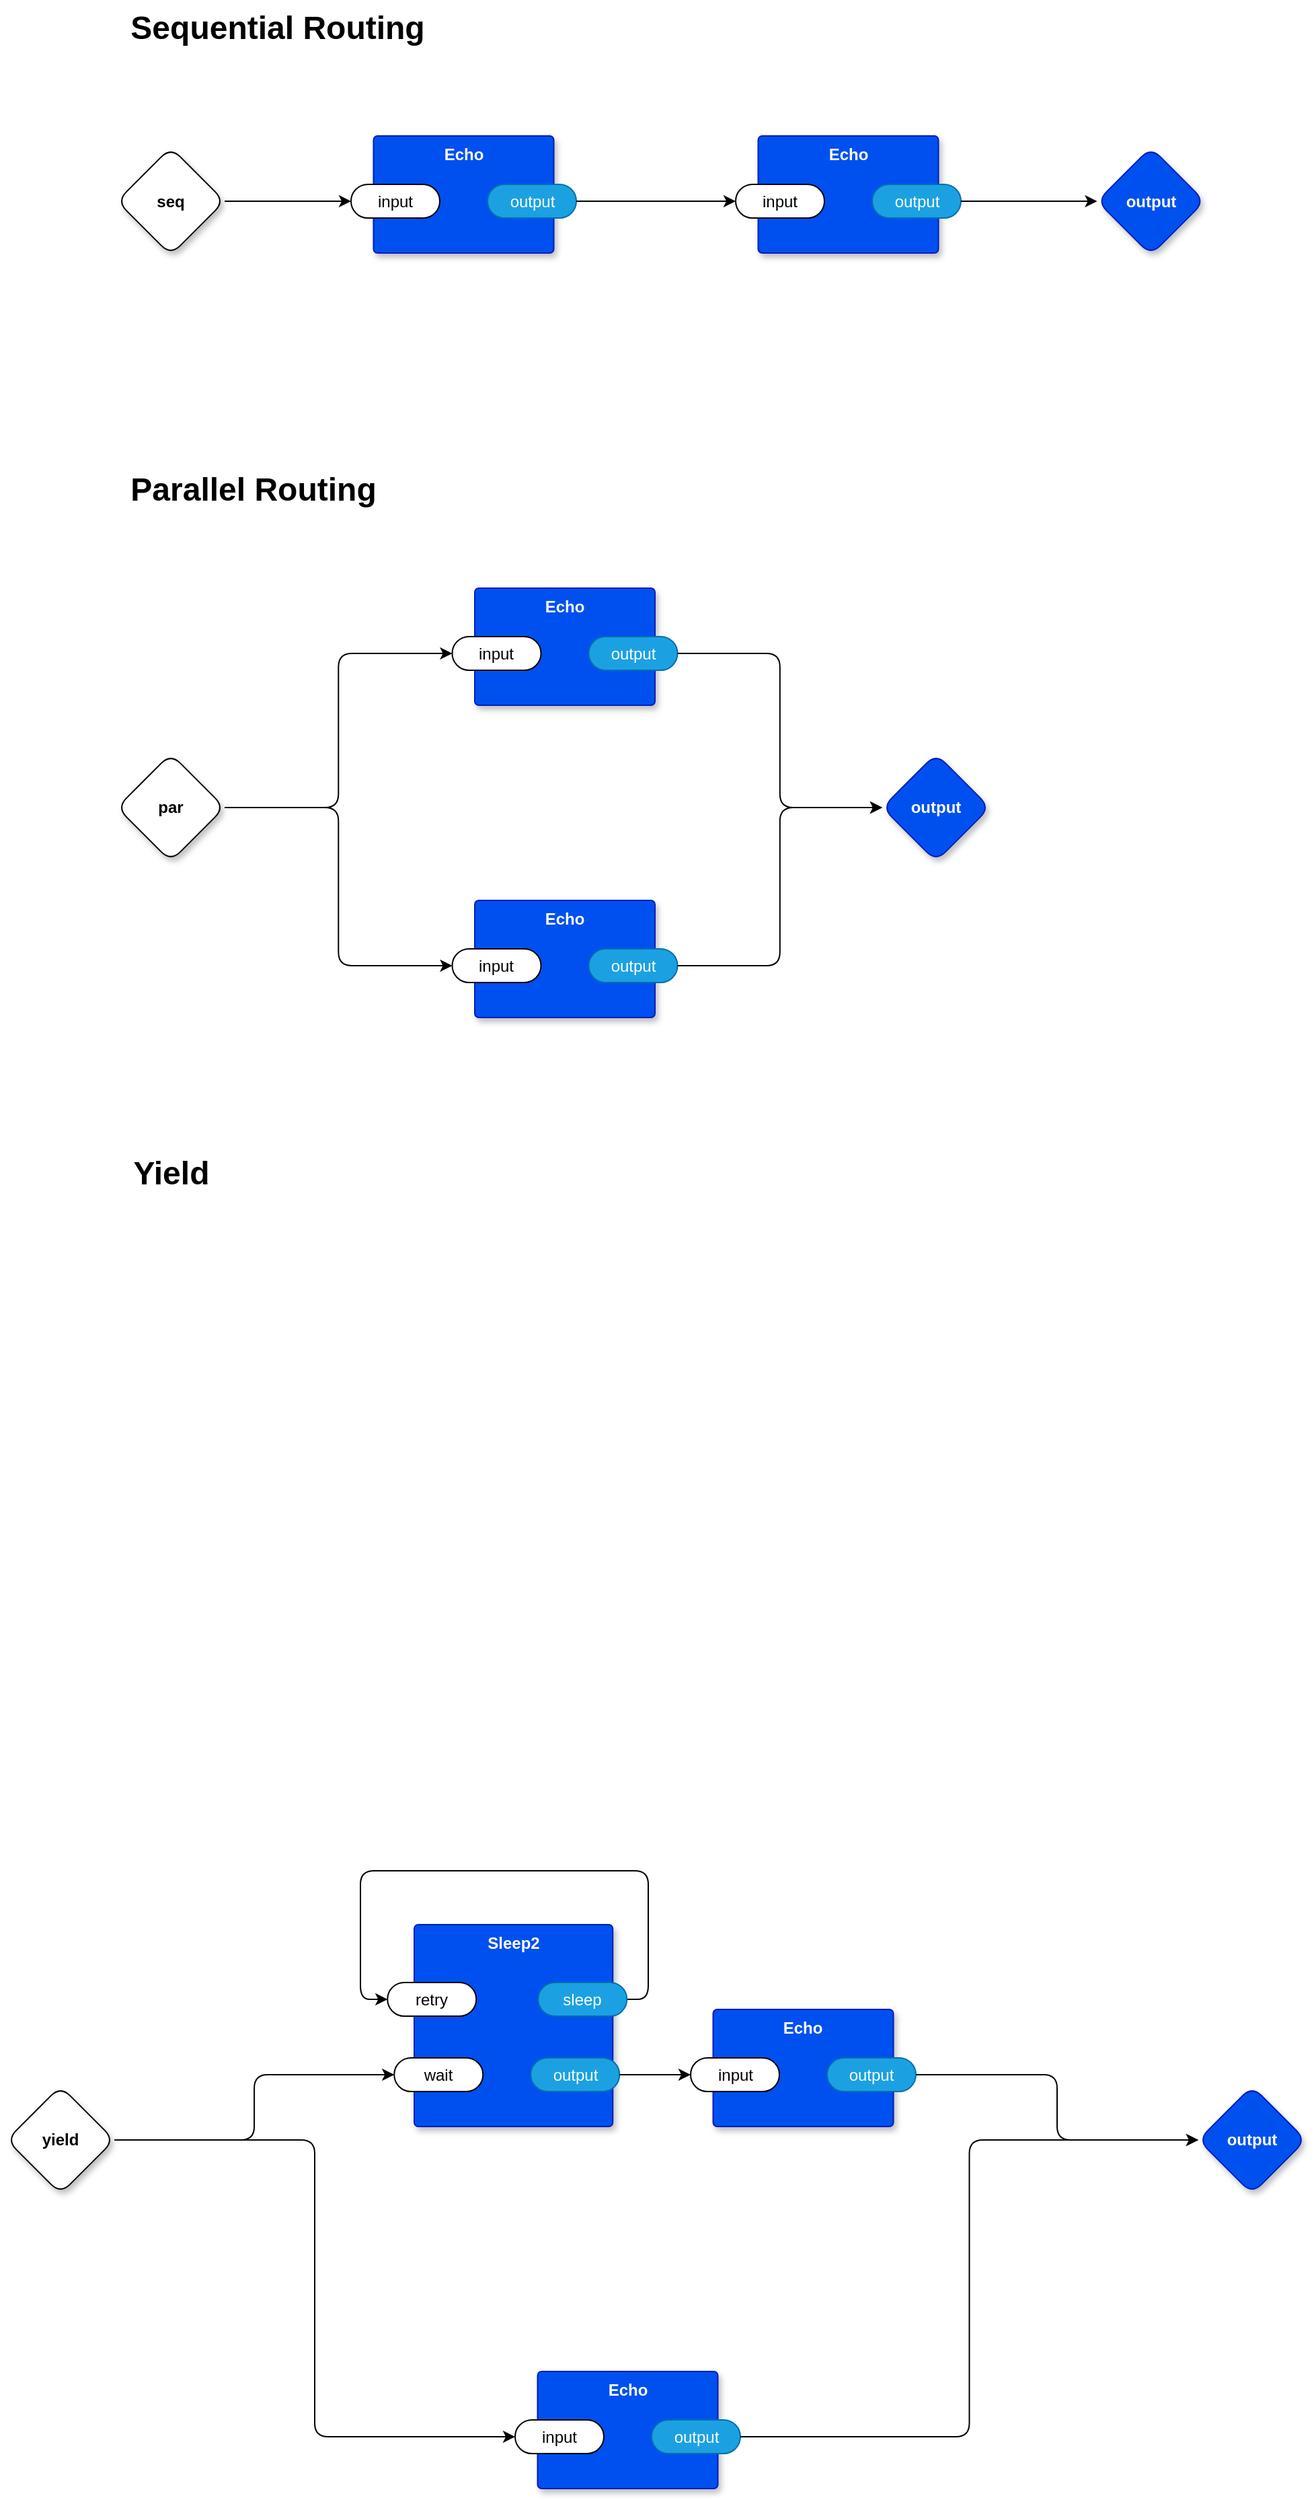 <mxfile compressed="false" version="14.6.13" type="device" pages="2">
  <diagram id="_YE9P0kvLp4320aIOvvw" name="main">
    <mxGraphModel dx="2935" dy="1880" grid="0" gridSize="10" guides="1" tooltips="1" connect="1" arrows="1" fold="1" page="0" pageScale="1" pageWidth="1100" pageHeight="850" math="0" shadow="0">
      <root>
        <mxCell id="0" />
        <mxCell id="1" parent="0" />
        <mxCell id="atA7YJeEPZ3VW8DA5kk3-10" style="edgeStyle=orthogonalEdgeStyle;rounded=1;orthogonalLoop=1;jettySize=auto;html=1;exitX=1;exitY=0.5;exitDx=0;exitDy=0;exitPerimeter=0;entryX=0;entryY=0.5;entryDx=0;entryDy=0;entryPerimeter=0;" parent="1" source="atA7YJeEPZ3VW8DA5kk3-1" target="atA7YJeEPZ3VW8DA5kk3-4" edge="1">
          <mxGeometry relative="1" as="geometry" />
        </mxCell>
        <mxCell id="atA7YJeEPZ3VW8DA5kk3-12" style="edgeStyle=orthogonalEdgeStyle;rounded=1;orthogonalLoop=1;jettySize=auto;html=1;exitX=1;exitY=0.5;exitDx=0;exitDy=0;exitPerimeter=0;entryX=0;entryY=0.5;entryDx=0;entryDy=0;entryPerimeter=0;" parent="1" source="atA7YJeEPZ3VW8DA5kk3-1" target="atA7YJeEPZ3VW8DA5kk3-7" edge="1">
          <mxGeometry relative="1" as="geometry" />
        </mxCell>
        <mxCell id="atA7YJeEPZ3VW8DA5kk3-1" value="par" style="rhombus;whiteSpace=wrap;html=1;rounded=1;fontStyle=1;glass=0;sketch=0;fontSize=12;points=[[0,0.5,0,0,0],[0.5,0,0,0,0],[0.5,1,0,0,0],[1,0.5,0,0,0]];shadow=1;" parent="1" vertex="1">
          <mxGeometry x="-11" y="641" width="80" height="80" as="geometry" />
        </mxCell>
        <mxCell id="atA7YJeEPZ3VW8DA5kk3-2" value="output" style="rhombus;whiteSpace=wrap;html=1;rounded=1;fillColor=#0050ef;fontColor=#ffffff;strokeColor=#001DBC;fontStyle=1;glass=0;sketch=0;fontSize=12;points=[[0,0.5,0,0,0],[0.5,0,0,0,0],[0.5,1,0,0,0],[1,0.5,0,0,0]];shadow=1;" parent="1" vertex="1">
          <mxGeometry x="558" y="641" width="80" height="80" as="geometry" />
        </mxCell>
        <mxCell id="atA7YJeEPZ3VW8DA5kk3-3" value="Echo" style="rounded=1;whiteSpace=wrap;html=1;sketch=0;container=1;recursiveResize=0;verticalAlign=top;arcSize=6;fontStyle=1;autosize=0;points=[];absoluteArcSize=1;shadow=1;strokeColor=#001DBC;fillColor=#0050ef;fontColor=#ffffff;" parent="1" vertex="1">
          <mxGeometry x="255" y="750" width="134" height="87" as="geometry">
            <mxRectangle x="-98" y="-1230" width="99" height="26" as="alternateBounds" />
          </mxGeometry>
        </mxCell>
        <mxCell id="atA7YJeEPZ3VW8DA5kk3-4" value="input" style="rounded=1;whiteSpace=wrap;html=1;sketch=0;points=[[0,0.5,0,0,0],[1,0.5,0,0,0]];arcSize=50;" parent="atA7YJeEPZ3VW8DA5kk3-3" vertex="1">
          <mxGeometry x="-16.75" y="36" width="66" height="25" as="geometry" />
        </mxCell>
        <mxCell id="atA7YJeEPZ3VW8DA5kk3-5" value="output" style="rounded=1;whiteSpace=wrap;html=1;sketch=0;points=[[0,0.5,0,0,0],[1,0.5,0,0,0]];fillColor=#1ba1e2;fontColor=#ffffff;strokeColor=#006EAF;arcSize=50;" parent="atA7YJeEPZ3VW8DA5kk3-3" vertex="1">
          <mxGeometry x="84.75" y="36" width="66" height="25" as="geometry" />
        </mxCell>
        <mxCell id="atA7YJeEPZ3VW8DA5kk3-6" value="Echo" style="rounded=1;whiteSpace=wrap;html=1;sketch=0;container=1;recursiveResize=0;verticalAlign=top;arcSize=6;fontStyle=1;autosize=0;points=[];absoluteArcSize=1;shadow=1;strokeColor=#001DBC;fillColor=#0050ef;fontColor=#ffffff;" parent="1" vertex="1">
          <mxGeometry x="255" y="518" width="134" height="87" as="geometry">
            <mxRectangle x="-98" y="-1230" width="99" height="26" as="alternateBounds" />
          </mxGeometry>
        </mxCell>
        <mxCell id="atA7YJeEPZ3VW8DA5kk3-7" value="input" style="rounded=1;whiteSpace=wrap;html=1;sketch=0;points=[[0,0.5,0,0,0],[1,0.5,0,0,0]];arcSize=50;" parent="atA7YJeEPZ3VW8DA5kk3-6" vertex="1">
          <mxGeometry x="-16.75" y="36" width="66" height="25" as="geometry" />
        </mxCell>
        <mxCell id="atA7YJeEPZ3VW8DA5kk3-8" value="output" style="rounded=1;whiteSpace=wrap;html=1;sketch=0;points=[[0,0.5,0,0,0],[1,0.5,0,0,0]];fillColor=#1ba1e2;fontColor=#ffffff;strokeColor=#006EAF;arcSize=50;" parent="atA7YJeEPZ3VW8DA5kk3-6" vertex="1">
          <mxGeometry x="84.75" y="36" width="66" height="25" as="geometry" />
        </mxCell>
        <mxCell id="atA7YJeEPZ3VW8DA5kk3-11" style="edgeStyle=orthogonalEdgeStyle;rounded=1;orthogonalLoop=1;jettySize=auto;html=1;exitX=1;exitY=0.5;exitDx=0;exitDy=0;exitPerimeter=0;entryX=0;entryY=0.5;entryDx=0;entryDy=0;entryPerimeter=0;" parent="1" source="atA7YJeEPZ3VW8DA5kk3-8" target="atA7YJeEPZ3VW8DA5kk3-2" edge="1">
          <mxGeometry relative="1" as="geometry" />
        </mxCell>
        <mxCell id="atA7YJeEPZ3VW8DA5kk3-13" style="edgeStyle=orthogonalEdgeStyle;rounded=1;orthogonalLoop=1;jettySize=auto;html=1;exitX=1;exitY=0.5;exitDx=0;exitDy=0;exitPerimeter=0;entryX=0;entryY=0.5;entryDx=0;entryDy=0;entryPerimeter=0;" parent="1" source="atA7YJeEPZ3VW8DA5kk3-5" target="atA7YJeEPZ3VW8DA5kk3-2" edge="1">
          <mxGeometry relative="1" as="geometry" />
        </mxCell>
        <mxCell id="atA7YJeEPZ3VW8DA5kk3-15" style="edgeStyle=orthogonalEdgeStyle;rounded=1;orthogonalLoop=1;jettySize=auto;html=1;exitX=1;exitY=0.5;exitDx=0;exitDy=0;exitPerimeter=0;entryX=0;entryY=0.5;entryDx=0;entryDy=0;entryPerimeter=0;" parent="1" source="atA7YJeEPZ3VW8DA5kk3-16" target="atA7YJeEPZ3VW8DA5kk3-22" edge="1">
          <mxGeometry relative="1" as="geometry" />
        </mxCell>
        <mxCell id="atA7YJeEPZ3VW8DA5kk3-16" value="seq" style="rhombus;whiteSpace=wrap;html=1;rounded=1;fontStyle=1;glass=0;sketch=0;fontSize=12;points=[[0,0.5,0,0,0],[0.5,0,0,0,0],[0.5,1,0,0,0],[1,0.5,0,0,0]];shadow=1;" parent="1" vertex="1">
          <mxGeometry x="-11" y="190.5" width="80" height="80" as="geometry" />
        </mxCell>
        <mxCell id="atA7YJeEPZ3VW8DA5kk3-17" value="output" style="rhombus;whiteSpace=wrap;html=1;rounded=1;fillColor=#0050ef;fontColor=#ffffff;strokeColor=#001DBC;fontStyle=1;glass=0;sketch=0;fontSize=12;points=[[0,0.5,0,0,0],[0.5,0,0,0,0],[0.5,1,0,0,0],[1,0.5,0,0,0]];shadow=1;" parent="1" vertex="1">
          <mxGeometry x="717.75" y="190.5" width="80" height="80" as="geometry" />
        </mxCell>
        <mxCell id="atA7YJeEPZ3VW8DA5kk3-18" value="Echo" style="rounded=1;whiteSpace=wrap;html=1;sketch=0;container=1;recursiveResize=0;verticalAlign=top;arcSize=6;fontStyle=1;autosize=0;points=[];absoluteArcSize=1;shadow=1;strokeColor=#001DBC;fillColor=#0050ef;fontColor=#ffffff;" parent="1" vertex="1">
          <mxGeometry x="465.75" y="182" width="134" height="87" as="geometry">
            <mxRectangle x="-98" y="-1230" width="99" height="26" as="alternateBounds" />
          </mxGeometry>
        </mxCell>
        <mxCell id="atA7YJeEPZ3VW8DA5kk3-19" value="input" style="rounded=1;whiteSpace=wrap;html=1;sketch=0;points=[[0,0.5,0,0,0],[1,0.5,0,0,0]];arcSize=50;" parent="atA7YJeEPZ3VW8DA5kk3-18" vertex="1">
          <mxGeometry x="-16.75" y="36" width="66" height="25" as="geometry" />
        </mxCell>
        <mxCell id="atA7YJeEPZ3VW8DA5kk3-20" value="output" style="rounded=1;whiteSpace=wrap;html=1;sketch=0;points=[[0,0.5,0,0,0],[1,0.5,0,0,0]];fillColor=#1ba1e2;fontColor=#ffffff;strokeColor=#006EAF;arcSize=50;" parent="atA7YJeEPZ3VW8DA5kk3-18" vertex="1">
          <mxGeometry x="84.75" y="36" width="66" height="25" as="geometry" />
        </mxCell>
        <mxCell id="atA7YJeEPZ3VW8DA5kk3-21" value="Echo" style="rounded=1;whiteSpace=wrap;html=1;sketch=0;container=1;recursiveResize=0;verticalAlign=top;arcSize=6;fontStyle=1;autosize=0;points=[];absoluteArcSize=1;shadow=1;strokeColor=#001DBC;fillColor=#0050ef;fontColor=#ffffff;" parent="1" vertex="1">
          <mxGeometry x="179.75" y="182" width="134" height="87" as="geometry">
            <mxRectangle x="-98" y="-1230" width="99" height="26" as="alternateBounds" />
          </mxGeometry>
        </mxCell>
        <mxCell id="atA7YJeEPZ3VW8DA5kk3-22" value="input" style="rounded=1;whiteSpace=wrap;html=1;sketch=0;points=[[0,0.5,0,0,0],[1,0.5,0,0,0]];arcSize=50;" parent="atA7YJeEPZ3VW8DA5kk3-21" vertex="1">
          <mxGeometry x="-16.75" y="36" width="66" height="25" as="geometry" />
        </mxCell>
        <mxCell id="atA7YJeEPZ3VW8DA5kk3-23" value="output" style="rounded=1;whiteSpace=wrap;html=1;sketch=0;points=[[0,0.5,0,0,0],[1,0.5,0,0,0]];fillColor=#1ba1e2;fontColor=#ffffff;strokeColor=#006EAF;arcSize=50;" parent="atA7YJeEPZ3VW8DA5kk3-21" vertex="1">
          <mxGeometry x="84.75" y="36" width="66" height="25" as="geometry" />
        </mxCell>
        <mxCell id="atA7YJeEPZ3VW8DA5kk3-25" style="edgeStyle=orthogonalEdgeStyle;rounded=1;orthogonalLoop=1;jettySize=auto;html=1;exitX=1;exitY=0.5;exitDx=0;exitDy=0;exitPerimeter=0;entryX=0;entryY=0.5;entryDx=0;entryDy=0;entryPerimeter=0;" parent="1" source="atA7YJeEPZ3VW8DA5kk3-20" target="atA7YJeEPZ3VW8DA5kk3-17" edge="1">
          <mxGeometry relative="1" as="geometry" />
        </mxCell>
        <mxCell id="atA7YJeEPZ3VW8DA5kk3-26" style="edgeStyle=orthogonalEdgeStyle;rounded=1;orthogonalLoop=1;jettySize=auto;html=1;exitX=1;exitY=0.5;exitDx=0;exitDy=0;exitPerimeter=0;entryX=0;entryY=0.5;entryDx=0;entryDy=0;entryPerimeter=0;" parent="1" source="atA7YJeEPZ3VW8DA5kk3-23" target="atA7YJeEPZ3VW8DA5kk3-19" edge="1">
          <mxGeometry relative="1" as="geometry" />
        </mxCell>
        <mxCell id="atA7YJeEPZ3VW8DA5kk3-27" value="&lt;b&gt;&lt;font style=&quot;font-size: 24px;&quot;&gt;Sequential Routing&lt;/font&gt;&lt;/b&gt;" style="text;html=1;align=center;verticalAlign=middle;resizable=0;points=[];autosize=1;strokeColor=none;fillColor=none;" parent="1" vertex="1">
          <mxGeometry x="-11" y="81" width="237" height="41" as="geometry" />
        </mxCell>
        <mxCell id="atA7YJeEPZ3VW8DA5kk3-28" value="&lt;b&gt;&lt;font style=&quot;font-size: 24px;&quot;&gt;Parallel Routing&lt;/font&gt;&lt;/b&gt;" style="text;html=1;align=center;verticalAlign=middle;resizable=0;points=[];autosize=1;strokeColor=none;fillColor=none;" parent="1" vertex="1">
          <mxGeometry x="-11" y="424" width="201" height="41" as="geometry" />
        </mxCell>
        <mxCell id="AE-n1ilok_k8O4ClZvPr-15" style="edgeStyle=orthogonalEdgeStyle;rounded=1;orthogonalLoop=1;jettySize=auto;html=1;exitX=1;exitY=0.5;exitDx=0;exitDy=0;exitPerimeter=0;entryX=0;entryY=0.5;entryDx=0;entryDy=0;entryPerimeter=0;" parent="1" source="AE-n1ilok_k8O4ClZvPr-1" target="AE-n1ilok_k8O4ClZvPr-10" edge="1">
          <mxGeometry relative="1" as="geometry" />
        </mxCell>
        <mxCell id="ctJn-sWAY_wN_qGrtS14-11" style="edgeStyle=orthogonalEdgeStyle;rounded=1;orthogonalLoop=1;jettySize=auto;html=1;exitX=1;exitY=0.5;exitDx=0;exitDy=0;exitPerimeter=0;" edge="1" parent="1" source="AE-n1ilok_k8O4ClZvPr-1" target="ctJn-sWAY_wN_qGrtS14-2">
          <mxGeometry relative="1" as="geometry" />
        </mxCell>
        <mxCell id="AE-n1ilok_k8O4ClZvPr-1" value="yield" style="rhombus;whiteSpace=wrap;html=1;rounded=1;fontStyle=1;glass=0;sketch=0;fontSize=12;points=[[0,0.5,0,0,0],[0.5,0,0,0,0],[0.5,1,0,0,0],[1,0.5,0,0,0]];shadow=1;" parent="1" vertex="1">
          <mxGeometry x="-93" y="1631" width="80" height="80" as="geometry" />
        </mxCell>
        <mxCell id="AE-n1ilok_k8O4ClZvPr-2" value="output" style="rhombus;whiteSpace=wrap;html=1;rounded=1;fillColor=#0050ef;fontColor=#ffffff;strokeColor=#001DBC;fontStyle=1;glass=0;sketch=0;fontSize=12;points=[[0,0.5,0,0,0],[0.5,0,0,0,0],[0.5,1,0,0,0],[1,0.5,0,0,0]];shadow=1;" parent="1" vertex="1">
          <mxGeometry x="793" y="1631" width="80" height="80" as="geometry" />
        </mxCell>
        <mxCell id="AE-n1ilok_k8O4ClZvPr-9" value="Echo" style="rounded=1;whiteSpace=wrap;html=1;sketch=0;container=1;recursiveResize=0;verticalAlign=top;arcSize=6;fontStyle=1;autosize=0;points=[];absoluteArcSize=1;shadow=1;strokeColor=#001DBC;fillColor=#0050ef;fontColor=#ffffff;" parent="1" vertex="1">
          <mxGeometry x="301.75" y="1843" width="134" height="87" as="geometry">
            <mxRectangle x="-98" y="-1230" width="99" height="26" as="alternateBounds" />
          </mxGeometry>
        </mxCell>
        <mxCell id="AE-n1ilok_k8O4ClZvPr-10" value="input" style="rounded=1;whiteSpace=wrap;html=1;sketch=0;points=[[0,0.5,0,0,0],[1,0.5,0,0,0]];arcSize=50;" parent="AE-n1ilok_k8O4ClZvPr-9" vertex="1">
          <mxGeometry x="-16.75" y="36" width="66" height="25" as="geometry" />
        </mxCell>
        <mxCell id="AE-n1ilok_k8O4ClZvPr-11" value="output" style="rounded=1;whiteSpace=wrap;html=1;sketch=0;points=[[0,0.5,0,0,0],[1,0.5,0,0,0]];fillColor=#1ba1e2;fontColor=#ffffff;strokeColor=#006EAF;arcSize=50;" parent="AE-n1ilok_k8O4ClZvPr-9" vertex="1">
          <mxGeometry x="84.75" y="36" width="66" height="25" as="geometry" />
        </mxCell>
        <mxCell id="AE-n1ilok_k8O4ClZvPr-16" style="edgeStyle=orthogonalEdgeStyle;rounded=1;orthogonalLoop=1;jettySize=auto;html=1;exitX=1;exitY=0.5;exitDx=0;exitDy=0;exitPerimeter=0;entryX=0;entryY=0.5;entryDx=0;entryDy=0;entryPerimeter=0;" parent="1" source="AE-n1ilok_k8O4ClZvPr-11" target="AE-n1ilok_k8O4ClZvPr-2" edge="1">
          <mxGeometry relative="1" as="geometry" />
        </mxCell>
        <mxCell id="AE-n1ilok_k8O4ClZvPr-17" value="&lt;b&gt;&lt;font style=&quot;font-size: 24px;&quot;&gt;Yield&lt;/font&gt;&lt;/b&gt;" style="text;html=1;align=center;verticalAlign=middle;resizable=0;points=[];autosize=1;strokeColor=none;fillColor=none;" parent="1" vertex="1">
          <mxGeometry x="-8" y="932" width="74" height="41" as="geometry" />
        </mxCell>
        <mxCell id="ctJn-sWAY_wN_qGrtS14-1" value="Sleep2" style="rounded=1;whiteSpace=wrap;html=1;sketch=0;container=1;recursiveResize=0;verticalAlign=top;arcSize=6;fontStyle=1;autosize=0;points=[];absoluteArcSize=1;shadow=1;strokeColor=#001DBC;fillColor=#0050ef;fontColor=#ffffff;" vertex="1" parent="1">
          <mxGeometry x="210" y="1511" width="147.62" height="150" as="geometry">
            <mxRectangle x="-98" y="-1230" width="99" height="26" as="alternateBounds" />
          </mxGeometry>
        </mxCell>
        <mxCell id="ctJn-sWAY_wN_qGrtS14-2" value="wait" style="rounded=1;whiteSpace=wrap;html=1;sketch=0;points=[[0,0.5,0,0,0],[1,0.5,0,0,0]];arcSize=50;" vertex="1" parent="ctJn-sWAY_wN_qGrtS14-1">
          <mxGeometry x="-14.88" y="99" width="66" height="25" as="geometry" />
        </mxCell>
        <mxCell id="ctJn-sWAY_wN_qGrtS14-3" value="output" style="rounded=1;whiteSpace=wrap;html=1;sketch=0;points=[[0,0.5,0,0,0],[1,0.5,0,0,0]];fillColor=#1ba1e2;fontColor=#ffffff;strokeColor=#006EAF;arcSize=50;" vertex="1" parent="ctJn-sWAY_wN_qGrtS14-1">
          <mxGeometry x="86.62" y="99" width="66" height="25" as="geometry" />
        </mxCell>
        <mxCell id="ctJn-sWAY_wN_qGrtS14-4" value="retry" style="rounded=1;whiteSpace=wrap;html=1;sketch=0;points=[[0,0.5,0,0,0],[1,0.5,0,0,0]];arcSize=50;" vertex="1" parent="ctJn-sWAY_wN_qGrtS14-1">
          <mxGeometry x="-19.88" y="43" width="66" height="25" as="geometry" />
        </mxCell>
        <mxCell id="ctJn-sWAY_wN_qGrtS14-5" style="edgeStyle=orthogonalEdgeStyle;rounded=1;orthogonalLoop=1;jettySize=auto;html=1;entryX=0;entryY=0.5;entryDx=0;entryDy=0;entryPerimeter=0;" edge="1" parent="ctJn-sWAY_wN_qGrtS14-1" source="ctJn-sWAY_wN_qGrtS14-6" target="ctJn-sWAY_wN_qGrtS14-4">
          <mxGeometry relative="1" as="geometry">
            <Array as="points">
              <mxPoint x="174" y="56" />
              <mxPoint x="174" y="-40" />
              <mxPoint x="-40" y="-40" />
              <mxPoint x="-40" y="56" />
            </Array>
          </mxGeometry>
        </mxCell>
        <mxCell id="ctJn-sWAY_wN_qGrtS14-6" value="sleep" style="rounded=1;whiteSpace=wrap;html=1;sketch=0;points=[[0,0.5,0,0,0],[1,0.5,0,0,0]];fillColor=#1ba1e2;fontColor=#ffffff;strokeColor=#006EAF;arcSize=50;" vertex="1" parent="ctJn-sWAY_wN_qGrtS14-1">
          <mxGeometry x="92.12" y="43" width="66" height="25" as="geometry" />
        </mxCell>
        <mxCell id="ctJn-sWAY_wN_qGrtS14-7" value="Echo" style="rounded=1;whiteSpace=wrap;html=1;sketch=0;container=1;recursiveResize=0;verticalAlign=top;arcSize=6;fontStyle=1;autosize=0;points=[];absoluteArcSize=1;shadow=1;strokeColor=#001DBC;fillColor=#0050ef;fontColor=#ffffff;" vertex="1" parent="1">
          <mxGeometry x="432.25" y="1574" width="134" height="87" as="geometry">
            <mxRectangle x="-98" y="-1230" width="99" height="26" as="alternateBounds" />
          </mxGeometry>
        </mxCell>
        <mxCell id="ctJn-sWAY_wN_qGrtS14-8" value="input" style="rounded=1;whiteSpace=wrap;html=1;sketch=0;points=[[0,0.5,0,0,0],[1,0.5,0,0,0]];arcSize=50;" vertex="1" parent="ctJn-sWAY_wN_qGrtS14-7">
          <mxGeometry x="-16.75" y="36" width="66" height="25" as="geometry" />
        </mxCell>
        <mxCell id="ctJn-sWAY_wN_qGrtS14-9" value="output" style="rounded=1;whiteSpace=wrap;html=1;sketch=0;points=[[0,0.5,0,0,0],[1,0.5,0,0,0]];fillColor=#1ba1e2;fontColor=#ffffff;strokeColor=#006EAF;arcSize=50;" vertex="1" parent="ctJn-sWAY_wN_qGrtS14-7">
          <mxGeometry x="84.75" y="36" width="66" height="25" as="geometry" />
        </mxCell>
        <mxCell id="ctJn-sWAY_wN_qGrtS14-10" style="edgeStyle=orthogonalEdgeStyle;rounded=1;orthogonalLoop=1;jettySize=auto;html=1;exitX=1;exitY=0.5;exitDx=0;exitDy=0;exitPerimeter=0;entryX=0;entryY=0.5;entryDx=0;entryDy=0;entryPerimeter=0;" edge="1" parent="1" source="ctJn-sWAY_wN_qGrtS14-3" target="ctJn-sWAY_wN_qGrtS14-8">
          <mxGeometry relative="1" as="geometry" />
        </mxCell>
        <mxCell id="ctJn-sWAY_wN_qGrtS14-12" style="edgeStyle=orthogonalEdgeStyle;rounded=1;orthogonalLoop=1;jettySize=auto;html=1;exitX=1;exitY=0.5;exitDx=0;exitDy=0;exitPerimeter=0;" edge="1" parent="1" source="ctJn-sWAY_wN_qGrtS14-9" target="AE-n1ilok_k8O4ClZvPr-2">
          <mxGeometry relative="1" as="geometry" />
        </mxCell>
      </root>
    </mxGraphModel>
  </diagram>
  <diagram name="Copy of main" id="LWrGVHeYT48rIFhdsjOI">
    <mxGraphModel dx="1414" dy="752" grid="0" gridSize="10" guides="1" tooltips="1" connect="1" arrows="1" fold="1" page="0" pageScale="1" pageWidth="1100" pageHeight="850" math="0" shadow="0">
      <root>
        <mxCell id="rVZFyhRtOVw2Bj8FYGxG-0" />
        <mxCell id="rVZFyhRtOVw2Bj8FYGxG-1" parent="rVZFyhRtOVw2Bj8FYGxG-0" />
        <mxCell id="rVZFyhRtOVw2Bj8FYGxG-2" style="edgeStyle=orthogonalEdgeStyle;rounded=1;orthogonalLoop=1;jettySize=auto;html=1;exitX=1;exitY=0.5;exitDx=0;exitDy=0;exitPerimeter=0;entryX=0;entryY=0.5;entryDx=0;entryDy=0;entryPerimeter=0;" edge="1" parent="rVZFyhRtOVw2Bj8FYGxG-1" source="rVZFyhRtOVw2Bj8FYGxG-4" target="rVZFyhRtOVw2Bj8FYGxG-7">
          <mxGeometry relative="1" as="geometry" />
        </mxCell>
        <mxCell id="rVZFyhRtOVw2Bj8FYGxG-3" style="edgeStyle=orthogonalEdgeStyle;rounded=1;orthogonalLoop=1;jettySize=auto;html=1;exitX=1;exitY=0.5;exitDx=0;exitDy=0;exitPerimeter=0;entryX=0;entryY=0.5;entryDx=0;entryDy=0;entryPerimeter=0;" edge="1" parent="rVZFyhRtOVw2Bj8FYGxG-1" source="rVZFyhRtOVw2Bj8FYGxG-4" target="rVZFyhRtOVw2Bj8FYGxG-10">
          <mxGeometry relative="1" as="geometry" />
        </mxCell>
        <mxCell id="rVZFyhRtOVw2Bj8FYGxG-4" value="par" style="rhombus;whiteSpace=wrap;html=1;rounded=1;fontStyle=1;glass=0;sketch=0;fontSize=12;points=[[0,0.5,0,0,0],[0.5,0,0,0,0],[0.5,1,0,0,0],[1,0.5,0,0,0]];shadow=1;" vertex="1" parent="rVZFyhRtOVw2Bj8FYGxG-1">
          <mxGeometry x="-11" y="641" width="80" height="80" as="geometry" />
        </mxCell>
        <mxCell id="rVZFyhRtOVw2Bj8FYGxG-5" value="output" style="rhombus;whiteSpace=wrap;html=1;rounded=1;fillColor=#0050ef;fontColor=#ffffff;strokeColor=#001DBC;fontStyle=1;glass=0;sketch=0;fontSize=12;points=[[0,0.5,0,0,0],[0.5,0,0,0,0],[0.5,1,0,0,0],[1,0.5,0,0,0]];shadow=1;" vertex="1" parent="rVZFyhRtOVw2Bj8FYGxG-1">
          <mxGeometry x="558" y="641" width="80" height="80" as="geometry" />
        </mxCell>
        <mxCell id="rVZFyhRtOVw2Bj8FYGxG-6" value="Echo" style="rounded=1;whiteSpace=wrap;html=1;sketch=0;container=1;recursiveResize=0;verticalAlign=top;arcSize=6;fontStyle=1;autosize=0;points=[];absoluteArcSize=1;shadow=1;strokeColor=#001DBC;fillColor=#0050ef;fontColor=#ffffff;" vertex="1" parent="rVZFyhRtOVw2Bj8FYGxG-1">
          <mxGeometry x="255" y="750" width="134" height="87" as="geometry">
            <mxRectangle x="-98" y="-1230" width="99" height="26" as="alternateBounds" />
          </mxGeometry>
        </mxCell>
        <mxCell id="rVZFyhRtOVw2Bj8FYGxG-7" value="input" style="rounded=1;whiteSpace=wrap;html=1;sketch=0;points=[[0,0.5,0,0,0],[1,0.5,0,0,0]];arcSize=50;" vertex="1" parent="rVZFyhRtOVw2Bj8FYGxG-6">
          <mxGeometry x="-16.75" y="36" width="66" height="25" as="geometry" />
        </mxCell>
        <mxCell id="rVZFyhRtOVw2Bj8FYGxG-8" value="output" style="rounded=1;whiteSpace=wrap;html=1;sketch=0;points=[[0,0.5,0,0,0],[1,0.5,0,0,0]];fillColor=#1ba1e2;fontColor=#ffffff;strokeColor=#006EAF;arcSize=50;" vertex="1" parent="rVZFyhRtOVw2Bj8FYGxG-6">
          <mxGeometry x="84.75" y="36" width="66" height="25" as="geometry" />
        </mxCell>
        <mxCell id="rVZFyhRtOVw2Bj8FYGxG-9" value="Echo" style="rounded=1;whiteSpace=wrap;html=1;sketch=0;container=1;recursiveResize=0;verticalAlign=top;arcSize=6;fontStyle=1;autosize=0;points=[];absoluteArcSize=1;shadow=1;strokeColor=#001DBC;fillColor=#0050ef;fontColor=#ffffff;" vertex="1" parent="rVZFyhRtOVw2Bj8FYGxG-1">
          <mxGeometry x="255" y="518" width="134" height="87" as="geometry">
            <mxRectangle x="-98" y="-1230" width="99" height="26" as="alternateBounds" />
          </mxGeometry>
        </mxCell>
        <mxCell id="rVZFyhRtOVw2Bj8FYGxG-10" value="input" style="rounded=1;whiteSpace=wrap;html=1;sketch=0;points=[[0,0.5,0,0,0],[1,0.5,0,0,0]];arcSize=50;" vertex="1" parent="rVZFyhRtOVw2Bj8FYGxG-9">
          <mxGeometry x="-16.75" y="36" width="66" height="25" as="geometry" />
        </mxCell>
        <mxCell id="rVZFyhRtOVw2Bj8FYGxG-11" value="output" style="rounded=1;whiteSpace=wrap;html=1;sketch=0;points=[[0,0.5,0,0,0],[1,0.5,0,0,0]];fillColor=#1ba1e2;fontColor=#ffffff;strokeColor=#006EAF;arcSize=50;" vertex="1" parent="rVZFyhRtOVw2Bj8FYGxG-9">
          <mxGeometry x="84.75" y="36" width="66" height="25" as="geometry" />
        </mxCell>
        <mxCell id="rVZFyhRtOVw2Bj8FYGxG-12" style="edgeStyle=orthogonalEdgeStyle;rounded=1;orthogonalLoop=1;jettySize=auto;html=1;exitX=1;exitY=0.5;exitDx=0;exitDy=0;exitPerimeter=0;entryX=0;entryY=0.5;entryDx=0;entryDy=0;entryPerimeter=0;" edge="1" parent="rVZFyhRtOVw2Bj8FYGxG-1" source="rVZFyhRtOVw2Bj8FYGxG-11" target="rVZFyhRtOVw2Bj8FYGxG-5">
          <mxGeometry relative="1" as="geometry" />
        </mxCell>
        <mxCell id="rVZFyhRtOVw2Bj8FYGxG-13" style="edgeStyle=orthogonalEdgeStyle;rounded=1;orthogonalLoop=1;jettySize=auto;html=1;exitX=1;exitY=0.5;exitDx=0;exitDy=0;exitPerimeter=0;entryX=0;entryY=0.5;entryDx=0;entryDy=0;entryPerimeter=0;" edge="1" parent="rVZFyhRtOVw2Bj8FYGxG-1" source="rVZFyhRtOVw2Bj8FYGxG-8" target="rVZFyhRtOVw2Bj8FYGxG-5">
          <mxGeometry relative="1" as="geometry" />
        </mxCell>
        <mxCell id="rVZFyhRtOVw2Bj8FYGxG-14" style="edgeStyle=orthogonalEdgeStyle;rounded=1;orthogonalLoop=1;jettySize=auto;html=1;exitX=1;exitY=0.5;exitDx=0;exitDy=0;exitPerimeter=0;entryX=0;entryY=0.5;entryDx=0;entryDy=0;entryPerimeter=0;" edge="1" parent="rVZFyhRtOVw2Bj8FYGxG-1" source="rVZFyhRtOVw2Bj8FYGxG-15" target="rVZFyhRtOVw2Bj8FYGxG-21">
          <mxGeometry relative="1" as="geometry" />
        </mxCell>
        <mxCell id="rVZFyhRtOVw2Bj8FYGxG-15" value="seq" style="rhombus;whiteSpace=wrap;html=1;rounded=1;fontStyle=1;glass=0;sketch=0;fontSize=12;points=[[0,0.5,0,0,0],[0.5,0,0,0,0],[0.5,1,0,0,0],[1,0.5,0,0,0]];shadow=1;" vertex="1" parent="rVZFyhRtOVw2Bj8FYGxG-1">
          <mxGeometry x="-11" y="190.5" width="80" height="80" as="geometry" />
        </mxCell>
        <mxCell id="rVZFyhRtOVw2Bj8FYGxG-16" value="output" style="rhombus;whiteSpace=wrap;html=1;rounded=1;fillColor=#0050ef;fontColor=#ffffff;strokeColor=#001DBC;fontStyle=1;glass=0;sketch=0;fontSize=12;points=[[0,0.5,0,0,0],[0.5,0,0,0,0],[0.5,1,0,0,0],[1,0.5,0,0,0]];shadow=1;" vertex="1" parent="rVZFyhRtOVw2Bj8FYGxG-1">
          <mxGeometry x="717.75" y="190.5" width="80" height="80" as="geometry" />
        </mxCell>
        <mxCell id="rVZFyhRtOVw2Bj8FYGxG-17" value="Echo" style="rounded=1;whiteSpace=wrap;html=1;sketch=0;container=1;recursiveResize=0;verticalAlign=top;arcSize=6;fontStyle=1;autosize=0;points=[];absoluteArcSize=1;shadow=1;strokeColor=#001DBC;fillColor=#0050ef;fontColor=#ffffff;" vertex="1" parent="rVZFyhRtOVw2Bj8FYGxG-1">
          <mxGeometry x="465.75" y="182" width="134" height="87" as="geometry">
            <mxRectangle x="-98" y="-1230" width="99" height="26" as="alternateBounds" />
          </mxGeometry>
        </mxCell>
        <mxCell id="rVZFyhRtOVw2Bj8FYGxG-18" value="input" style="rounded=1;whiteSpace=wrap;html=1;sketch=0;points=[[0,0.5,0,0,0],[1,0.5,0,0,0]];arcSize=50;" vertex="1" parent="rVZFyhRtOVw2Bj8FYGxG-17">
          <mxGeometry x="-16.75" y="36" width="66" height="25" as="geometry" />
        </mxCell>
        <mxCell id="rVZFyhRtOVw2Bj8FYGxG-19" value="output" style="rounded=1;whiteSpace=wrap;html=1;sketch=0;points=[[0,0.5,0,0,0],[1,0.5,0,0,0]];fillColor=#1ba1e2;fontColor=#ffffff;strokeColor=#006EAF;arcSize=50;" vertex="1" parent="rVZFyhRtOVw2Bj8FYGxG-17">
          <mxGeometry x="84.75" y="36" width="66" height="25" as="geometry" />
        </mxCell>
        <mxCell id="rVZFyhRtOVw2Bj8FYGxG-20" value="Echo" style="rounded=1;whiteSpace=wrap;html=1;sketch=0;container=1;recursiveResize=0;verticalAlign=top;arcSize=6;fontStyle=1;autosize=0;points=[];absoluteArcSize=1;shadow=1;strokeColor=#001DBC;fillColor=#0050ef;fontColor=#ffffff;" vertex="1" parent="rVZFyhRtOVw2Bj8FYGxG-1">
          <mxGeometry x="179.75" y="182" width="134" height="87" as="geometry">
            <mxRectangle x="-98" y="-1230" width="99" height="26" as="alternateBounds" />
          </mxGeometry>
        </mxCell>
        <mxCell id="rVZFyhRtOVw2Bj8FYGxG-21" value="input" style="rounded=1;whiteSpace=wrap;html=1;sketch=0;points=[[0,0.5,0,0,0],[1,0.5,0,0,0]];arcSize=50;" vertex="1" parent="rVZFyhRtOVw2Bj8FYGxG-20">
          <mxGeometry x="-16.75" y="36" width="66" height="25" as="geometry" />
        </mxCell>
        <mxCell id="rVZFyhRtOVw2Bj8FYGxG-22" value="output" style="rounded=1;whiteSpace=wrap;html=1;sketch=0;points=[[0,0.5,0,0,0],[1,0.5,0,0,0]];fillColor=#1ba1e2;fontColor=#ffffff;strokeColor=#006EAF;arcSize=50;" vertex="1" parent="rVZFyhRtOVw2Bj8FYGxG-20">
          <mxGeometry x="84.75" y="36" width="66" height="25" as="geometry" />
        </mxCell>
        <mxCell id="rVZFyhRtOVw2Bj8FYGxG-23" style="edgeStyle=orthogonalEdgeStyle;rounded=1;orthogonalLoop=1;jettySize=auto;html=1;exitX=1;exitY=0.5;exitDx=0;exitDy=0;exitPerimeter=0;entryX=0;entryY=0.5;entryDx=0;entryDy=0;entryPerimeter=0;" edge="1" parent="rVZFyhRtOVw2Bj8FYGxG-1" source="rVZFyhRtOVw2Bj8FYGxG-19" target="rVZFyhRtOVw2Bj8FYGxG-16">
          <mxGeometry relative="1" as="geometry" />
        </mxCell>
        <mxCell id="rVZFyhRtOVw2Bj8FYGxG-24" style="edgeStyle=orthogonalEdgeStyle;rounded=1;orthogonalLoop=1;jettySize=auto;html=1;exitX=1;exitY=0.5;exitDx=0;exitDy=0;exitPerimeter=0;entryX=0;entryY=0.5;entryDx=0;entryDy=0;entryPerimeter=0;" edge="1" parent="rVZFyhRtOVw2Bj8FYGxG-1" source="rVZFyhRtOVw2Bj8FYGxG-22" target="rVZFyhRtOVw2Bj8FYGxG-18">
          <mxGeometry relative="1" as="geometry" />
        </mxCell>
        <mxCell id="rVZFyhRtOVw2Bj8FYGxG-25" value="&lt;b&gt;&lt;font style=&quot;font-size: 24px;&quot;&gt;Sequential Routing&lt;/font&gt;&lt;/b&gt;" style="text;html=1;align=center;verticalAlign=middle;resizable=0;points=[];autosize=1;strokeColor=none;fillColor=none;" vertex="1" parent="rVZFyhRtOVw2Bj8FYGxG-1">
          <mxGeometry x="-11" y="81" width="237" height="41" as="geometry" />
        </mxCell>
        <mxCell id="rVZFyhRtOVw2Bj8FYGxG-26" value="&lt;b&gt;&lt;font style=&quot;font-size: 24px;&quot;&gt;Parallel Routing&lt;/font&gt;&lt;/b&gt;" style="text;html=1;align=center;verticalAlign=middle;resizable=0;points=[];autosize=1;strokeColor=none;fillColor=none;" vertex="1" parent="rVZFyhRtOVw2Bj8FYGxG-1">
          <mxGeometry x="-11" y="424" width="201" height="41" as="geometry" />
        </mxCell>
        <mxCell id="rVZFyhRtOVw2Bj8FYGxG-27" style="edgeStyle=orthogonalEdgeStyle;rounded=1;orthogonalLoop=1;jettySize=auto;html=1;exitX=1;exitY=0.5;exitDx=0;exitDy=0;exitPerimeter=0;entryX=0;entryY=0.5;entryDx=0;entryDy=0;entryPerimeter=0;" edge="1" parent="rVZFyhRtOVw2Bj8FYGxG-1" source="rVZFyhRtOVw2Bj8FYGxG-30" target="rVZFyhRtOVw2Bj8FYGxG-33">
          <mxGeometry relative="1" as="geometry" />
        </mxCell>
        <mxCell id="rVZFyhRtOVw2Bj8FYGxG-28" style="edgeStyle=orthogonalEdgeStyle;rounded=1;orthogonalLoop=1;jettySize=auto;html=1;exitX=1;exitY=0.5;exitDx=0;exitDy=0;exitPerimeter=0;entryX=0;entryY=0.5;entryDx=0;entryDy=0;entryPerimeter=0;" edge="1" parent="rVZFyhRtOVw2Bj8FYGxG-1" source="rVZFyhRtOVw2Bj8FYGxG-30" target="rVZFyhRtOVw2Bj8FYGxG-42">
          <mxGeometry relative="1" as="geometry" />
        </mxCell>
        <mxCell id="rVZFyhRtOVw2Bj8FYGxG-29" style="edgeStyle=orthogonalEdgeStyle;rounded=1;orthogonalLoop=1;jettySize=auto;html=1;exitX=1;exitY=0.5;exitDx=0;exitDy=0;exitPerimeter=0;" edge="1" parent="rVZFyhRtOVw2Bj8FYGxG-1" source="rVZFyhRtOVw2Bj8FYGxG-30" target="rVZFyhRtOVw2Bj8FYGxG-49">
          <mxGeometry relative="1" as="geometry" />
        </mxCell>
        <mxCell id="rVZFyhRtOVw2Bj8FYGxG-30" value="yield" style="rhombus;whiteSpace=wrap;html=1;rounded=1;fontStyle=1;glass=0;sketch=0;fontSize=12;points=[[0,0.5,0,0,0],[0.5,0,0,0,0],[0.5,1,0,0,0],[1,0.5,0,0,0]];shadow=1;" vertex="1" parent="rVZFyhRtOVw2Bj8FYGxG-1">
          <mxGeometry x="-101" y="1181" width="80" height="80" as="geometry" />
        </mxCell>
        <mxCell id="rVZFyhRtOVw2Bj8FYGxG-31" value="output" style="rhombus;whiteSpace=wrap;html=1;rounded=1;fillColor=#0050ef;fontColor=#ffffff;strokeColor=#001DBC;fontStyle=1;glass=0;sketch=0;fontSize=12;points=[[0,0.5,0,0,0],[0.5,0,0,0,0],[0.5,1,0,0,0],[1,0.5,0,0,0]];shadow=1;" vertex="1" parent="rVZFyhRtOVw2Bj8FYGxG-1">
          <mxGeometry x="785" y="1181" width="80" height="80" as="geometry" />
        </mxCell>
        <mxCell id="rVZFyhRtOVw2Bj8FYGxG-32" value="Sleep10" style="rounded=1;whiteSpace=wrap;html=1;sketch=0;container=1;recursiveResize=0;verticalAlign=top;arcSize=6;fontStyle=1;autosize=0;points=[];absoluteArcSize=1;shadow=1;strokeColor=#001DBC;fillColor=#0050ef;fontColor=#ffffff;" vertex="1" parent="rVZFyhRtOVw2Bj8FYGxG-1">
          <mxGeometry x="194.88" y="952" width="147.62" height="150" as="geometry">
            <mxRectangle x="-98" y="-1230" width="99" height="26" as="alternateBounds" />
          </mxGeometry>
        </mxCell>
        <mxCell id="rVZFyhRtOVw2Bj8FYGxG-33" value="wait" style="rounded=1;whiteSpace=wrap;html=1;sketch=0;points=[[0,0.5,0,0,0],[1,0.5,0,0,0]];arcSize=50;" vertex="1" parent="rVZFyhRtOVw2Bj8FYGxG-32">
          <mxGeometry x="-14.88" y="99" width="66" height="25" as="geometry" />
        </mxCell>
        <mxCell id="rVZFyhRtOVw2Bj8FYGxG-34" value="output" style="rounded=1;whiteSpace=wrap;html=1;sketch=0;points=[[0,0.5,0,0,0],[1,0.5,0,0,0]];fillColor=#1ba1e2;fontColor=#ffffff;strokeColor=#006EAF;arcSize=50;" vertex="1" parent="rVZFyhRtOVw2Bj8FYGxG-32">
          <mxGeometry x="86.62" y="99" width="66" height="25" as="geometry" />
        </mxCell>
        <mxCell id="rVZFyhRtOVw2Bj8FYGxG-35" value="retry" style="rounded=1;whiteSpace=wrap;html=1;sketch=0;points=[[0,0.5,0,0,0],[1,0.5,0,0,0]];arcSize=50;" vertex="1" parent="rVZFyhRtOVw2Bj8FYGxG-32">
          <mxGeometry x="-19.88" y="43" width="66" height="25" as="geometry" />
        </mxCell>
        <mxCell id="rVZFyhRtOVw2Bj8FYGxG-36" style="edgeStyle=orthogonalEdgeStyle;rounded=1;orthogonalLoop=1;jettySize=auto;html=1;entryX=0;entryY=0.5;entryDx=0;entryDy=0;entryPerimeter=0;" edge="1" parent="rVZFyhRtOVw2Bj8FYGxG-32" source="rVZFyhRtOVw2Bj8FYGxG-37" target="rVZFyhRtOVw2Bj8FYGxG-35">
          <mxGeometry relative="1" as="geometry">
            <Array as="points">
              <mxPoint x="174" y="56" />
              <mxPoint x="174" y="-40" />
              <mxPoint x="-40" y="-40" />
              <mxPoint x="-40" y="56" />
            </Array>
          </mxGeometry>
        </mxCell>
        <mxCell id="rVZFyhRtOVw2Bj8FYGxG-37" value="sleep" style="rounded=1;whiteSpace=wrap;html=1;sketch=0;points=[[0,0.5,0,0,0],[1,0.5,0,0,0]];fillColor=#1ba1e2;fontColor=#ffffff;strokeColor=#006EAF;arcSize=50;" vertex="1" parent="rVZFyhRtOVw2Bj8FYGxG-32">
          <mxGeometry x="92.12" y="43" width="66" height="25" as="geometry" />
        </mxCell>
        <mxCell id="rVZFyhRtOVw2Bj8FYGxG-38" value="Echo" style="rounded=1;whiteSpace=wrap;html=1;sketch=0;container=1;recursiveResize=0;verticalAlign=top;arcSize=6;fontStyle=1;autosize=0;points=[];absoluteArcSize=1;shadow=1;strokeColor=#001DBC;fillColor=#0050ef;fontColor=#ffffff;" vertex="1" parent="rVZFyhRtOVw2Bj8FYGxG-1">
          <mxGeometry x="417.13" y="1015" width="134" height="87" as="geometry">
            <mxRectangle x="-98" y="-1230" width="99" height="26" as="alternateBounds" />
          </mxGeometry>
        </mxCell>
        <mxCell id="rVZFyhRtOVw2Bj8FYGxG-39" value="input" style="rounded=1;whiteSpace=wrap;html=1;sketch=0;points=[[0,0.5,0,0,0],[1,0.5,0,0,0]];arcSize=50;" vertex="1" parent="rVZFyhRtOVw2Bj8FYGxG-38">
          <mxGeometry x="-16.75" y="36" width="66" height="25" as="geometry" />
        </mxCell>
        <mxCell id="rVZFyhRtOVw2Bj8FYGxG-40" value="output" style="rounded=1;whiteSpace=wrap;html=1;sketch=0;points=[[0,0.5,0,0,0],[1,0.5,0,0,0]];fillColor=#1ba1e2;fontColor=#ffffff;strokeColor=#006EAF;arcSize=50;" vertex="1" parent="rVZFyhRtOVw2Bj8FYGxG-38">
          <mxGeometry x="84.75" y="36" width="66" height="25" as="geometry" />
        </mxCell>
        <mxCell id="rVZFyhRtOVw2Bj8FYGxG-41" value="Echo" style="rounded=1;whiteSpace=wrap;html=1;sketch=0;container=1;recursiveResize=0;verticalAlign=top;arcSize=6;fontStyle=1;autosize=0;points=[];absoluteArcSize=1;shadow=1;strokeColor=#001DBC;fillColor=#0050ef;fontColor=#ffffff;" vertex="1" parent="rVZFyhRtOVw2Bj8FYGxG-1">
          <mxGeometry x="293.75" y="1393" width="134" height="87" as="geometry">
            <mxRectangle x="-98" y="-1230" width="99" height="26" as="alternateBounds" />
          </mxGeometry>
        </mxCell>
        <mxCell id="rVZFyhRtOVw2Bj8FYGxG-42" value="input" style="rounded=1;whiteSpace=wrap;html=1;sketch=0;points=[[0,0.5,0,0,0],[1,0.5,0,0,0]];arcSize=50;" vertex="1" parent="rVZFyhRtOVw2Bj8FYGxG-41">
          <mxGeometry x="-16.75" y="36" width="66" height="25" as="geometry" />
        </mxCell>
        <mxCell id="rVZFyhRtOVw2Bj8FYGxG-43" value="output" style="rounded=1;whiteSpace=wrap;html=1;sketch=0;points=[[0,0.5,0,0,0],[1,0.5,0,0,0]];fillColor=#1ba1e2;fontColor=#ffffff;strokeColor=#006EAF;arcSize=50;" vertex="1" parent="rVZFyhRtOVw2Bj8FYGxG-41">
          <mxGeometry x="84.75" y="36" width="66" height="25" as="geometry" />
        </mxCell>
        <mxCell id="rVZFyhRtOVw2Bj8FYGxG-44" style="edgeStyle=orthogonalEdgeStyle;rounded=1;orthogonalLoop=1;jettySize=auto;html=1;exitX=1;exitY=0.5;exitDx=0;exitDy=0;exitPerimeter=0;entryX=0;entryY=0.5;entryDx=0;entryDy=0;entryPerimeter=0;" edge="1" parent="rVZFyhRtOVw2Bj8FYGxG-1" source="rVZFyhRtOVw2Bj8FYGxG-34" target="rVZFyhRtOVw2Bj8FYGxG-39">
          <mxGeometry relative="1" as="geometry" />
        </mxCell>
        <mxCell id="rVZFyhRtOVw2Bj8FYGxG-45" style="edgeStyle=orthogonalEdgeStyle;rounded=1;orthogonalLoop=1;jettySize=auto;html=1;exitX=1;exitY=0.5;exitDx=0;exitDy=0;exitPerimeter=0;entryX=0;entryY=0.5;entryDx=0;entryDy=0;entryPerimeter=0;" edge="1" parent="rVZFyhRtOVw2Bj8FYGxG-1" source="rVZFyhRtOVw2Bj8FYGxG-40" target="rVZFyhRtOVw2Bj8FYGxG-31">
          <mxGeometry relative="1" as="geometry" />
        </mxCell>
        <mxCell id="rVZFyhRtOVw2Bj8FYGxG-46" style="edgeStyle=orthogonalEdgeStyle;rounded=1;orthogonalLoop=1;jettySize=auto;html=1;exitX=1;exitY=0.5;exitDx=0;exitDy=0;exitPerimeter=0;entryX=0;entryY=0.5;entryDx=0;entryDy=0;entryPerimeter=0;" edge="1" parent="rVZFyhRtOVw2Bj8FYGxG-1" source="rVZFyhRtOVw2Bj8FYGxG-43" target="rVZFyhRtOVw2Bj8FYGxG-31">
          <mxGeometry relative="1" as="geometry" />
        </mxCell>
        <mxCell id="rVZFyhRtOVw2Bj8FYGxG-47" value="&lt;b&gt;&lt;font style=&quot;font-size: 24px;&quot;&gt;Yield&lt;/font&gt;&lt;/b&gt;" style="text;html=1;align=center;verticalAlign=middle;resizable=0;points=[];autosize=1;strokeColor=none;fillColor=none;" vertex="1" parent="rVZFyhRtOVw2Bj8FYGxG-1">
          <mxGeometry x="-8" y="932" width="74" height="41" as="geometry" />
        </mxCell>
        <mxCell id="rVZFyhRtOVw2Bj8FYGxG-48" value="Sleep2" style="rounded=1;whiteSpace=wrap;html=1;sketch=0;container=1;recursiveResize=0;verticalAlign=top;arcSize=6;fontStyle=1;autosize=0;points=[];absoluteArcSize=1;shadow=1;strokeColor=#001DBC;fillColor=#0050ef;fontColor=#ffffff;" vertex="1" parent="rVZFyhRtOVw2Bj8FYGxG-1">
          <mxGeometry x="204" y="1154" width="147.62" height="150" as="geometry">
            <mxRectangle x="-98" y="-1230" width="99" height="26" as="alternateBounds" />
          </mxGeometry>
        </mxCell>
        <mxCell id="rVZFyhRtOVw2Bj8FYGxG-49" value="wait" style="rounded=1;whiteSpace=wrap;html=1;sketch=0;points=[[0,0.5,0,0,0],[1,0.5,0,0,0]];arcSize=50;" vertex="1" parent="rVZFyhRtOVw2Bj8FYGxG-48">
          <mxGeometry x="-14.88" y="99" width="66" height="25" as="geometry" />
        </mxCell>
        <mxCell id="rVZFyhRtOVw2Bj8FYGxG-50" value="output" style="rounded=1;whiteSpace=wrap;html=1;sketch=0;points=[[0,0.5,0,0,0],[1,0.5,0,0,0]];fillColor=#1ba1e2;fontColor=#ffffff;strokeColor=#006EAF;arcSize=50;" vertex="1" parent="rVZFyhRtOVw2Bj8FYGxG-48">
          <mxGeometry x="86.62" y="99" width="66" height="25" as="geometry" />
        </mxCell>
        <mxCell id="rVZFyhRtOVw2Bj8FYGxG-51" value="retry" style="rounded=1;whiteSpace=wrap;html=1;sketch=0;points=[[0,0.5,0,0,0],[1,0.5,0,0,0]];arcSize=50;" vertex="1" parent="rVZFyhRtOVw2Bj8FYGxG-48">
          <mxGeometry x="-19.88" y="43" width="66" height="25" as="geometry" />
        </mxCell>
        <mxCell id="rVZFyhRtOVw2Bj8FYGxG-52" style="edgeStyle=orthogonalEdgeStyle;rounded=1;orthogonalLoop=1;jettySize=auto;html=1;entryX=0;entryY=0.5;entryDx=0;entryDy=0;entryPerimeter=0;" edge="1" parent="rVZFyhRtOVw2Bj8FYGxG-48" source="rVZFyhRtOVw2Bj8FYGxG-53" target="rVZFyhRtOVw2Bj8FYGxG-51">
          <mxGeometry relative="1" as="geometry">
            <Array as="points">
              <mxPoint x="174" y="56" />
              <mxPoint x="174" y="-40" />
              <mxPoint x="-40" y="-40" />
              <mxPoint x="-40" y="56" />
            </Array>
          </mxGeometry>
        </mxCell>
        <mxCell id="rVZFyhRtOVw2Bj8FYGxG-53" value="sleep" style="rounded=1;whiteSpace=wrap;html=1;sketch=0;points=[[0,0.5,0,0,0],[1,0.5,0,0,0]];fillColor=#1ba1e2;fontColor=#ffffff;strokeColor=#006EAF;arcSize=50;" vertex="1" parent="rVZFyhRtOVw2Bj8FYGxG-48">
          <mxGeometry x="92.12" y="43" width="66" height="25" as="geometry" />
        </mxCell>
        <mxCell id="rVZFyhRtOVw2Bj8FYGxG-54" value="Echo" style="rounded=1;whiteSpace=wrap;html=1;sketch=0;container=1;recursiveResize=0;verticalAlign=top;arcSize=6;fontStyle=1;autosize=0;points=[];absoluteArcSize=1;shadow=1;strokeColor=#001DBC;fillColor=#0050ef;fontColor=#ffffff;" vertex="1" parent="rVZFyhRtOVw2Bj8FYGxG-1">
          <mxGeometry x="426.25" y="1217" width="134" height="87" as="geometry">
            <mxRectangle x="-98" y="-1230" width="99" height="26" as="alternateBounds" />
          </mxGeometry>
        </mxCell>
        <mxCell id="rVZFyhRtOVw2Bj8FYGxG-55" value="input" style="rounded=1;whiteSpace=wrap;html=1;sketch=0;points=[[0,0.5,0,0,0],[1,0.5,0,0,0]];arcSize=50;" vertex="1" parent="rVZFyhRtOVw2Bj8FYGxG-54">
          <mxGeometry x="-16.75" y="36" width="66" height="25" as="geometry" />
        </mxCell>
        <mxCell id="rVZFyhRtOVw2Bj8FYGxG-56" value="output" style="rounded=1;whiteSpace=wrap;html=1;sketch=0;points=[[0,0.5,0,0,0],[1,0.5,0,0,0]];fillColor=#1ba1e2;fontColor=#ffffff;strokeColor=#006EAF;arcSize=50;" vertex="1" parent="rVZFyhRtOVw2Bj8FYGxG-54">
          <mxGeometry x="84.75" y="36" width="66" height="25" as="geometry" />
        </mxCell>
        <mxCell id="rVZFyhRtOVw2Bj8FYGxG-57" style="edgeStyle=orthogonalEdgeStyle;rounded=1;orthogonalLoop=1;jettySize=auto;html=1;exitX=1;exitY=0.5;exitDx=0;exitDy=0;exitPerimeter=0;entryX=0;entryY=0.5;entryDx=0;entryDy=0;entryPerimeter=0;" edge="1" parent="rVZFyhRtOVw2Bj8FYGxG-1" source="rVZFyhRtOVw2Bj8FYGxG-50" target="rVZFyhRtOVw2Bj8FYGxG-55">
          <mxGeometry relative="1" as="geometry" />
        </mxCell>
        <mxCell id="rVZFyhRtOVw2Bj8FYGxG-58" style="edgeStyle=orthogonalEdgeStyle;rounded=1;orthogonalLoop=1;jettySize=auto;html=1;exitX=1;exitY=0.5;exitDx=0;exitDy=0;exitPerimeter=0;" edge="1" parent="rVZFyhRtOVw2Bj8FYGxG-1" source="rVZFyhRtOVw2Bj8FYGxG-56" target="rVZFyhRtOVw2Bj8FYGxG-31">
          <mxGeometry relative="1" as="geometry" />
        </mxCell>
      </root>
    </mxGraphModel>
  </diagram>
</mxfile>
